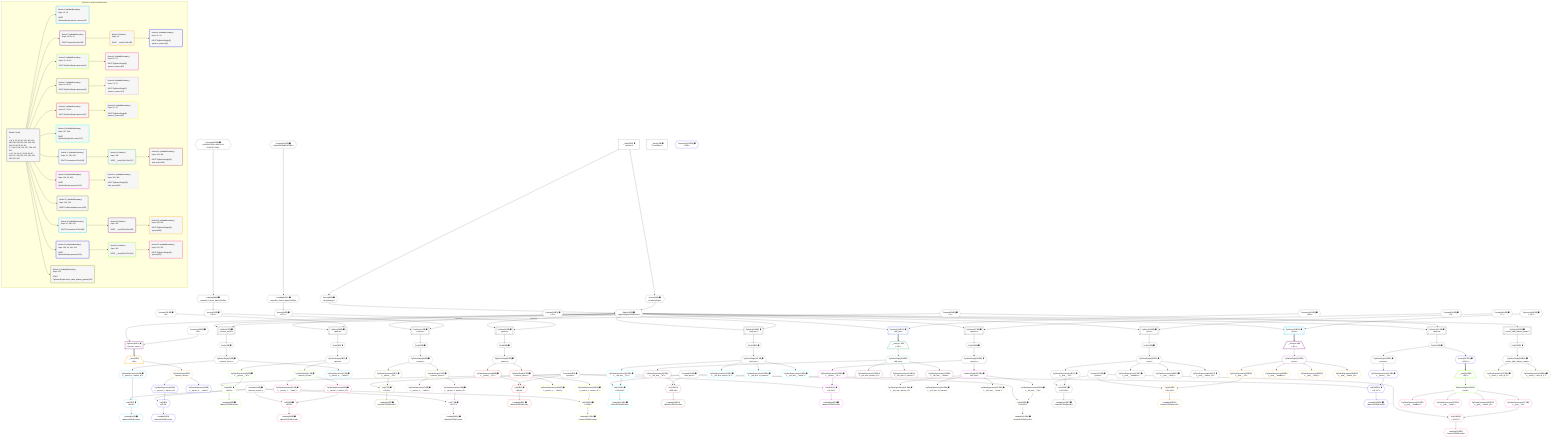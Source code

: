 %%{init: {'themeVariables': { 'fontSize': '12px'}}}%%
graph TD
    classDef path fill:#eee,stroke:#000,color:#000
    classDef plan fill:#fff,stroke-width:1px,color:#000
    classDef itemplan fill:#fff,stroke-width:2px,color:#000
    classDef unbatchedplan fill:#dff,stroke-width:1px,color:#000
    classDef sideeffectplan fill:#fcc,stroke-width:2px,color:#000
    classDef bucket fill:#f6f6f6,color:#000,stroke-width:2px,text-align:left


    %% plan dependencies
    PgSelect7[["PgSelect[7∈0] ➊<br />ᐸperson_secretᐳ"]]:::plan
    Object10{{"Object[10∈0] ➊<br />ᐸ{pgSettings,withPgClient}ᐳ"}}:::plan
    Constant238{{"Constant[238∈0] ➊<br />ᐸ3ᐳ"}}:::plan
    Object10 & Constant238 --> PgSelect7
    Access8{{"Access[8∈0] ➊<br />ᐸ2.pgSettingsᐳ"}}:::plan
    Access9{{"Access[9∈0] ➊<br />ᐸ2.withPgClientᐳ"}}:::plan
    Access8 & Access9 --> Object10
    PgSelect38[["PgSelect[38∈0] ➊<br />ᐸpersonᐳ"]]:::plan
    Constant239{{"Constant[239∈0] ➊<br />ᐸ1ᐳ"}}:::plan
    Object10 & Constant239 --> PgSelect38
    PgSelect61[["PgSelect[61∈0] ➊<br />ᐸpersonᐳ"]]:::plan
    Access59{{"Access[59∈0] ➊<br />ᐸ58.1ᐳ"}}:::plan
    Object10 -->|rejectNull| PgSelect61
    Access59 --> PgSelect61
    PgSelect84[["PgSelect[84∈0] ➊<br />ᐸpersonᐳ"]]:::plan
    Access82{{"Access[82∈0] ➊<br />ᐸ81.1ᐳ"}}:::plan
    Object10 -->|rejectNull| PgSelect84
    Access82 --> PgSelect84
    PgSelect104[["PgSelect[104∈0] ➊<br />ᐸleft_armᐳ"]]:::plan
    Constant242{{"Constant[242∈0] ➊<br />ᐸ42ᐳ"}}:::plan
    Object10 & Constant242 --> PgSelect104
    PgSelect137[["PgSelect[137∈0] ➊<br />ᐸpersonᐳ"]]:::plan
    Constant243{{"Constant[243∈0] ➊<br />ᐸ2ᐳ"}}:::plan
    Object10 & Constant243 --> PgSelect137
    PgSelect159[["PgSelect[159∈0] ➊<br />ᐸpostᐳ"]]:::plan
    Constant244{{"Constant[244∈0] ➊<br />ᐸ7ᐳ"}}:::plan
    Object10 & Constant244 --> PgSelect159
    PgSelect192[["PgSelect[192∈0] ➊<br />ᐸpersonᐳ"]]:::plan
    Object10 & Constant238 --> PgSelect192
    __Value2["__Value[2∈0] ➊<br />ᐸcontextᐳ"]:::plan
    __Value2 --> Access8
    __Value2 --> Access9
    First11{{"First[11∈0] ➊"}}:::plan
    PgSelect7 --> First11
    PgSelectSingle12{{"PgSelectSingle[12∈0] ➊<br />ᐸperson_secretᐳ"}}:::plan
    First11 --> PgSelectSingle12
    First40{{"First[40∈0] ➊"}}:::plan
    PgSelect38 --> First40
    PgSelectSingle41{{"PgSelectSingle[41∈0] ➊<br />ᐸpersonᐳ"}}:::plan
    First40 --> PgSelectSingle41
    Lambda58{{"Lambda[58∈0] ➊<br />ᐸspecifier_Person_base64JSONᐳ"}}:::plan
    Constant240{{"Constant[240∈0] ➊<br />ᐸ'fa4f3e13-456c-4a9e-8c1e-37a6e3177d0b'ᐳ"}}:::plan
    Constant240 --> Lambda58
    Lambda58 --> Access59
    First63{{"First[63∈0] ➊"}}:::plan
    PgSelect61 --> First63
    PgSelectSingle64{{"PgSelectSingle[64∈0] ➊<br />ᐸpersonᐳ"}}:::plan
    First63 --> PgSelectSingle64
    Lambda81{{"Lambda[81∈0] ➊<br />ᐸspecifier_Person_base64JSONᐳ"}}:::plan
    Constant241{{"Constant[241∈0] ➊<br />ᐸ'WyJwZW9wbGUiLDBd'ᐳ"}}:::plan
    Constant241 --> Lambda81
    Lambda81 --> Access82
    First86{{"First[86∈0] ➊"}}:::plan
    PgSelect84 --> First86
    PgSelectSingle87{{"PgSelectSingle[87∈0] ➊<br />ᐸpersonᐳ"}}:::plan
    First86 --> PgSelectSingle87
    First106{{"First[106∈0] ➊"}}:::plan
    PgSelect104 --> First106
    PgSelectSingle107{{"PgSelectSingle[107∈0] ➊<br />ᐸleft_armᐳ"}}:::plan
    First106 --> PgSelectSingle107
    First139{{"First[139∈0] ➊"}}:::plan
    PgSelect137 --> First139
    PgSelectSingle140{{"PgSelectSingle[140∈0] ➊<br />ᐸpersonᐳ"}}:::plan
    First139 --> PgSelectSingle140
    First161{{"First[161∈0] ➊"}}:::plan
    PgSelect159 --> First161
    PgSelectSingle162{{"PgSelectSingle[162∈0] ➊<br />ᐸpostᐳ"}}:::plan
    First161 --> PgSelectSingle162
    First194{{"First[194∈0] ➊"}}:::plan
    PgSelect192 --> First194
    PgSelectSingle195{{"PgSelectSingle[195∈0] ➊<br />ᐸpersonᐳ"}}:::plan
    First194 --> PgSelectSingle195
    PgSelect223[["PgSelect[223∈0] ➊<br />ᐸreturn_table_without_grantsᐳ"]]:::plan
    Object10 --> PgSelect223
    First225{{"First[225∈0] ➊"}}:::plan
    PgSelect223 --> First225
    PgSelectSingle226{{"PgSelectSingle[226∈0] ➊<br />ᐸreturn_table_without_grantsᐳ"}}:::plan
    First225 --> PgSelectSingle226
    __Value4["__Value[4∈0] ➊<br />ᐸrootValueᐳ"]:::plan
    Constant13{{"Constant[13∈0] ➊<br />ᐸ'person_secrets'ᐳ"}}:::plan
    Connection28{{"Connection[28∈0] ➊<br />ᐸ26ᐳ"}}:::plan
    Constant42{{"Constant[42∈0] ➊<br />ᐸ'people'ᐳ"}}:::plan
    Constant108{{"Constant[108∈0] ➊<br />ᐸ'left_arms'ᐳ"}}:::plan
    Connection125{{"Connection[125∈0] ➊<br />ᐸ123ᐳ"}}:::plan
    Constant163{{"Constant[163∈0] ➊<br />ᐸ'posts'ᐳ"}}:::plan
    Connection180{{"Connection[180∈0] ➊<br />ᐸ178ᐳ"}}:::plan
    List15{{"List[15∈1] ➊<br />ᐸ13,14ᐳ"}}:::plan
    PgClassExpression14{{"PgClassExpression[14∈1] ➊<br />ᐸ__person_s...person_id”ᐳ"}}:::plan
    Constant13 & PgClassExpression14 --> List15
    PgSelectSingle12 --> PgClassExpression14
    Lambda16{{"Lambda[16∈1] ➊<br />ᐸbase64JSONEncodeᐳ"}}:::plan
    List15 --> Lambda16
    PgClassExpression17{{"PgClassExpression[17∈1] ➊<br />ᐸ__person_s..._.”sekrit”ᐳ"}}:::plan
    PgSelectSingle12 --> PgClassExpression17
    PgSelect29[["PgSelect[29∈2] ➊<br />ᐸperson_secretᐳ"]]:::plan
    Object10 & Connection28 --> PgSelect29
    __Item30[/"__Item[30∈3]<br />ᐸ29ᐳ"\]:::itemplan
    PgSelect29 ==> __Item30
    PgSelectSingle31{{"PgSelectSingle[31∈3]<br />ᐸperson_secretᐳ"}}:::plan
    __Item30 --> PgSelectSingle31
    List34{{"List[34∈4]<br />ᐸ13,33ᐳ"}}:::plan
    PgClassExpression33{{"PgClassExpression[33∈4]<br />ᐸ__person_s...person_id”ᐳ"}}:::plan
    Constant13 & PgClassExpression33 --> List34
    PgSelectSingle31 --> PgClassExpression33
    Lambda35{{"Lambda[35∈4]<br />ᐸbase64JSONEncodeᐳ"}}:::plan
    List34 --> Lambda35
    PgClassExpression36{{"PgClassExpression[36∈4]<br />ᐸ__person_s..._.”sekrit”ᐳ"}}:::plan
    PgSelectSingle31 --> PgClassExpression36
    List44{{"List[44∈5] ➊<br />ᐸ42,43ᐳ"}}:::plan
    PgClassExpression43{{"PgClassExpression[43∈5] ➊<br />ᐸ__person__.”id”ᐳ"}}:::plan
    Constant42 & PgClassExpression43 --> List44
    PgSelectSingle41 --> PgClassExpression43
    Lambda45{{"Lambda[45∈5] ➊<br />ᐸbase64JSONEncodeᐳ"}}:::plan
    List44 --> Lambda45
    PgSelectSingle51{{"PgSelectSingle[51∈5] ➊<br />ᐸperson_secretᐳ"}}:::plan
    PgSelectSingle41 --> PgSelectSingle51
    List54{{"List[54∈6] ➊<br />ᐸ13,53ᐳ"}}:::plan
    PgClassExpression53{{"PgClassExpression[53∈6] ➊<br />ᐸ__person_s...person_id”ᐳ"}}:::plan
    Constant13 & PgClassExpression53 --> List54
    PgSelectSingle51 --> PgClassExpression53
    Lambda55{{"Lambda[55∈6] ➊<br />ᐸbase64JSONEncodeᐳ"}}:::plan
    List54 --> Lambda55
    PgClassExpression56{{"PgClassExpression[56∈6] ➊<br />ᐸ__person_s..._.”sekrit”ᐳ"}}:::plan
    PgSelectSingle51 --> PgClassExpression56
    List67{{"List[67∈7] ➊<br />ᐸ42,66ᐳ"}}:::plan
    PgClassExpression66{{"PgClassExpression[66∈7] ➊<br />ᐸ__person__.”id”ᐳ"}}:::plan
    Constant42 & PgClassExpression66 --> List67
    PgSelectSingle64 --> PgClassExpression66
    Lambda68{{"Lambda[68∈7] ➊<br />ᐸbase64JSONEncodeᐳ"}}:::plan
    List67 --> Lambda68
    PgSelectSingle74{{"PgSelectSingle[74∈7] ➊<br />ᐸperson_secretᐳ"}}:::plan
    PgSelectSingle64 --> PgSelectSingle74
    List77{{"List[77∈8] ➊<br />ᐸ13,76ᐳ"}}:::plan
    PgClassExpression76{{"PgClassExpression[76∈8] ➊<br />ᐸ__person_s...person_id”ᐳ"}}:::plan
    Constant13 & PgClassExpression76 --> List77
    PgSelectSingle74 --> PgClassExpression76
    Lambda78{{"Lambda[78∈8] ➊<br />ᐸbase64JSONEncodeᐳ"}}:::plan
    List77 --> Lambda78
    PgClassExpression79{{"PgClassExpression[79∈8] ➊<br />ᐸ__person_s..._.”sekrit”ᐳ"}}:::plan
    PgSelectSingle74 --> PgClassExpression79
    List90{{"List[90∈9] ➊<br />ᐸ42,89ᐳ"}}:::plan
    PgClassExpression89{{"PgClassExpression[89∈9] ➊<br />ᐸ__person__.”id”ᐳ"}}:::plan
    Constant42 & PgClassExpression89 --> List90
    PgSelectSingle87 --> PgClassExpression89
    Lambda91{{"Lambda[91∈9] ➊<br />ᐸbase64JSONEncodeᐳ"}}:::plan
    List90 --> Lambda91
    PgSelectSingle97{{"PgSelectSingle[97∈9] ➊<br />ᐸperson_secretᐳ"}}:::plan
    PgSelectSingle87 --> PgSelectSingle97
    List100{{"List[100∈10] ➊<br />ᐸ13,99ᐳ"}}:::plan
    PgClassExpression99{{"PgClassExpression[99∈10] ➊<br />ᐸ__person_s...person_id”ᐳ"}}:::plan
    Constant13 & PgClassExpression99 --> List100
    PgSelectSingle97 --> PgClassExpression99
    Lambda101{{"Lambda[101∈10] ➊<br />ᐸbase64JSONEncodeᐳ"}}:::plan
    List100 --> Lambda101
    PgClassExpression102{{"PgClassExpression[102∈10] ➊<br />ᐸ__person_s..._.”sekrit”ᐳ"}}:::plan
    PgSelectSingle97 --> PgClassExpression102
    List110{{"List[110∈11] ➊<br />ᐸ108,109ᐳ"}}:::plan
    PgClassExpression109{{"PgClassExpression[109∈11] ➊<br />ᐸ__left_arm__.”id”ᐳ"}}:::plan
    Constant108 & PgClassExpression109 --> List110
    PgSelectSingle107 --> PgClassExpression109
    Lambda111{{"Lambda[111∈11] ➊<br />ᐸbase64JSONEncodeᐳ"}}:::plan
    List110 --> Lambda111
    PgClassExpression112{{"PgClassExpression[112∈11] ➊<br />ᐸ__left_arm...person_id”ᐳ"}}:::plan
    PgSelectSingle107 --> PgClassExpression112
    PgClassExpression113{{"PgClassExpression[113∈11] ➊<br />ᐸ__left_arm...in_metres”ᐳ"}}:::plan
    PgSelectSingle107 --> PgClassExpression113
    PgClassExpression114{{"PgClassExpression[114∈11] ➊<br />ᐸ__left_arm__.”mood”ᐳ"}}:::plan
    PgSelectSingle107 --> PgClassExpression114
    PgSelect126[["PgSelect[126∈12] ➊<br />ᐸleft_armᐳ"]]:::plan
    Object10 & Connection125 --> PgSelect126
    __Item127[/"__Item[127∈13]<br />ᐸ126ᐳ"\]:::itemplan
    PgSelect126 ==> __Item127
    PgSelectSingle128{{"PgSelectSingle[128∈13]<br />ᐸleft_armᐳ"}}:::plan
    __Item127 --> PgSelectSingle128
    List131{{"List[131∈14]<br />ᐸ108,130ᐳ"}}:::plan
    PgClassExpression130{{"PgClassExpression[130∈14]<br />ᐸ__left_arm__.”id”ᐳ"}}:::plan
    Constant108 & PgClassExpression130 --> List131
    PgSelectSingle128 --> PgClassExpression130
    Lambda132{{"Lambda[132∈14]<br />ᐸbase64JSONEncodeᐳ"}}:::plan
    List131 --> Lambda132
    PgClassExpression133{{"PgClassExpression[133∈14]<br />ᐸ__left_arm...person_id”ᐳ"}}:::plan
    PgSelectSingle128 --> PgClassExpression133
    PgClassExpression134{{"PgClassExpression[134∈14]<br />ᐸ__left_arm...in_metres”ᐳ"}}:::plan
    PgSelectSingle128 --> PgClassExpression134
    PgClassExpression135{{"PgClassExpression[135∈14]<br />ᐸ__left_arm__.”mood”ᐳ"}}:::plan
    PgSelectSingle128 --> PgClassExpression135
    List143{{"List[143∈15] ➊<br />ᐸ42,142ᐳ"}}:::plan
    PgClassExpression142{{"PgClassExpression[142∈15] ➊<br />ᐸ__person__.”id”ᐳ"}}:::plan
    Constant42 & PgClassExpression142 --> List143
    PgSelectSingle140 --> PgClassExpression142
    Lambda144{{"Lambda[144∈15] ➊<br />ᐸbase64JSONEncodeᐳ"}}:::plan
    List143 --> Lambda144
    PgSelectSingle150{{"PgSelectSingle[150∈15] ➊<br />ᐸleft_armᐳ"}}:::plan
    PgSelectSingle140 --> PgSelectSingle150
    List153{{"List[153∈16] ➊<br />ᐸ108,152ᐳ"}}:::plan
    PgClassExpression152{{"PgClassExpression[152∈16] ➊<br />ᐸ__left_arm__.”id”ᐳ"}}:::plan
    Constant108 & PgClassExpression152 --> List153
    PgSelectSingle150 --> PgClassExpression152
    Lambda154{{"Lambda[154∈16] ➊<br />ᐸbase64JSONEncodeᐳ"}}:::plan
    List153 --> Lambda154
    PgClassExpression155{{"PgClassExpression[155∈16] ➊<br />ᐸ__left_arm...person_id”ᐳ"}}:::plan
    PgSelectSingle150 --> PgClassExpression155
    PgClassExpression156{{"PgClassExpression[156∈16] ➊<br />ᐸ__left_arm...in_metres”ᐳ"}}:::plan
    PgSelectSingle150 --> PgClassExpression156
    PgClassExpression157{{"PgClassExpression[157∈16] ➊<br />ᐸ__left_arm__.”mood”ᐳ"}}:::plan
    PgSelectSingle150 --> PgClassExpression157
    List165{{"List[165∈17] ➊<br />ᐸ163,164ᐳ"}}:::plan
    PgClassExpression164{{"PgClassExpression[164∈17] ➊<br />ᐸ__post__.”id”ᐳ"}}:::plan
    Constant163 & PgClassExpression164 --> List165
    PgSelectSingle162 --> PgClassExpression164
    Lambda166{{"Lambda[166∈17] ➊<br />ᐸbase64JSONEncodeᐳ"}}:::plan
    List165 --> Lambda166
    PgClassExpression167{{"PgClassExpression[167∈17] ➊<br />ᐸ__post__.”headline”ᐳ"}}:::plan
    PgSelectSingle162 --> PgClassExpression167
    PgClassExpression168{{"PgClassExpression[168∈17] ➊<br />ᐸ__post__.”body”ᐳ"}}:::plan
    PgSelectSingle162 --> PgClassExpression168
    PgClassExpression169{{"PgClassExpression[169∈17] ➊<br />ᐸ__post__.”author_id”ᐳ"}}:::plan
    PgSelectSingle162 --> PgClassExpression169
    PgSelect181[["PgSelect[181∈18] ➊<br />ᐸpostᐳ"]]:::plan
    Object10 & Connection180 --> PgSelect181
    __Item182[/"__Item[182∈19]<br />ᐸ181ᐳ"\]:::itemplan
    PgSelect181 ==> __Item182
    PgSelectSingle183{{"PgSelectSingle[183∈19]<br />ᐸpostᐳ"}}:::plan
    __Item182 --> PgSelectSingle183
    List186{{"List[186∈20]<br />ᐸ163,185ᐳ"}}:::plan
    PgClassExpression185{{"PgClassExpression[185∈20]<br />ᐸ__post__.”id”ᐳ"}}:::plan
    Constant163 & PgClassExpression185 --> List186
    PgSelectSingle183 --> PgClassExpression185
    Lambda187{{"Lambda[187∈20]<br />ᐸbase64JSONEncodeᐳ"}}:::plan
    List186 --> Lambda187
    PgClassExpression188{{"PgClassExpression[188∈20]<br />ᐸ__post__.”headline”ᐳ"}}:::plan
    PgSelectSingle183 --> PgClassExpression188
    PgClassExpression189{{"PgClassExpression[189∈20]<br />ᐸ__post__.”body”ᐳ"}}:::plan
    PgSelectSingle183 --> PgClassExpression189
    PgClassExpression190{{"PgClassExpression[190∈20]<br />ᐸ__post__.”author_id”ᐳ"}}:::plan
    PgSelectSingle183 --> PgClassExpression190
    List198{{"List[198∈21] ➊<br />ᐸ42,197ᐳ"}}:::plan
    PgClassExpression197{{"PgClassExpression[197∈21] ➊<br />ᐸ__person__.”id”ᐳ"}}:::plan
    Constant42 & PgClassExpression197 --> List198
    PgSelectSingle195 --> PgClassExpression197
    Lambda199{{"Lambda[199∈21] ➊<br />ᐸbase64JSONEncodeᐳ"}}:::plan
    List198 --> Lambda199
    Access237{{"Access[237∈21] ➊<br />ᐸ194.0ᐳ"}}:::plan
    First194 --> Access237
    Connection212{{"Connection[212∈21] ➊<br />ᐸ208ᐳ"}}:::plan
    __Item214[/"__Item[214∈22]<br />ᐸ237ᐳ"\]:::itemplan
    Access237 ==> __Item214
    PgSelectSingle215{{"PgSelectSingle[215∈22]<br />ᐸpostᐳ"}}:::plan
    __Item214 --> PgSelectSingle215
    List218{{"List[218∈23]<br />ᐸ163,217ᐳ"}}:::plan
    PgClassExpression217{{"PgClassExpression[217∈23]<br />ᐸ__post__.”id”ᐳ"}}:::plan
    Constant163 & PgClassExpression217 --> List218
    PgSelectSingle215 --> PgClassExpression217
    Lambda219{{"Lambda[219∈23]<br />ᐸbase64JSONEncodeᐳ"}}:::plan
    List218 --> Lambda219
    PgClassExpression220{{"PgClassExpression[220∈23]<br />ᐸ__post__.”headline”ᐳ"}}:::plan
    PgSelectSingle215 --> PgClassExpression220
    PgClassExpression221{{"PgClassExpression[221∈23]<br />ᐸ__post__.”body”ᐳ"}}:::plan
    PgSelectSingle215 --> PgClassExpression221
    PgClassExpression222{{"PgClassExpression[222∈23]<br />ᐸ__post__.”author_id”ᐳ"}}:::plan
    PgSelectSingle215 --> PgClassExpression222
    PgClassExpression227{{"PgClassExpression[227∈24] ➊<br />ᐸ__return_t...rson_id_1”ᐳ"}}:::plan
    PgSelectSingle226 --> PgClassExpression227
    PgClassExpression228{{"PgClassExpression[228∈24] ➊<br />ᐸ__return_t...rson_id_2”ᐳ"}}:::plan
    PgSelectSingle226 --> PgClassExpression228

    %% define steps

    subgraph "Buckets for queries/v4/rbac.basic"
    Bucket0("Bucket 0 (root)<br /><br />1: <br />ᐳ: 8, 9, 13, 28, 42, 108, 125, 163, 180, 238, 239, 240, 241, 242, 243, 244, 10, 58, 59, 81, 82<br />2: 7, 38, 61, 84, 104, 137, 159, 192, 223<br />ᐳ: 11, 12, 40, 41, 63, 64, 86, 87, 106, 107, 139, 140, 161, 162, 194, 195, 225, 226"):::bucket
    classDef bucket0 stroke:#696969
    class Bucket0,__Value2,__Value4,PgSelect7,Access8,Access9,Object10,First11,PgSelectSingle12,Constant13,Connection28,PgSelect38,First40,PgSelectSingle41,Constant42,Lambda58,Access59,PgSelect61,First63,PgSelectSingle64,Lambda81,Access82,PgSelect84,First86,PgSelectSingle87,PgSelect104,First106,PgSelectSingle107,Constant108,Connection125,PgSelect137,First139,PgSelectSingle140,PgSelect159,First161,PgSelectSingle162,Constant163,Connection180,PgSelect192,First194,PgSelectSingle195,PgSelect223,First225,PgSelectSingle226,Constant238,Constant239,Constant240,Constant241,Constant242,Constant243,Constant244 bucket0
    Bucket1("Bucket 1 (nullableBoundary)<br />Deps: 12, 13<br /><br />ROOT PgSelectSingleᐸperson_secretᐳ[12]"):::bucket
    classDef bucket1 stroke:#00bfff
    class Bucket1,PgClassExpression14,List15,Lambda16,PgClassExpression17 bucket1
    Bucket2("Bucket 2 (nullableBoundary)<br />Deps: 10, 28, 13<br /><br />ROOT Connectionᐸ26ᐳ[28]"):::bucket
    classDef bucket2 stroke:#7f007f
    class Bucket2,PgSelect29 bucket2
    Bucket3("Bucket 3 (listItem)<br />Deps: 13<br /><br />ROOT __Item{3}ᐸ29ᐳ[30]"):::bucket
    classDef bucket3 stroke:#ffa500
    class Bucket3,__Item30,PgSelectSingle31 bucket3
    Bucket4("Bucket 4 (nullableBoundary)<br />Deps: 31, 13<br /><br />ROOT PgSelectSingle{3}ᐸperson_secretᐳ[31]"):::bucket
    classDef bucket4 stroke:#0000ff
    class Bucket4,PgClassExpression33,List34,Lambda35,PgClassExpression36 bucket4
    Bucket5("Bucket 5 (nullableBoundary)<br />Deps: 41, 42, 13<br /><br />ROOT PgSelectSingleᐸpersonᐳ[41]"):::bucket
    classDef bucket5 stroke:#7fff00
    class Bucket5,PgClassExpression43,List44,Lambda45,PgSelectSingle51 bucket5
    Bucket6("Bucket 6 (nullableBoundary)<br />Deps: 51, 13<br /><br />ROOT PgSelectSingle{5}ᐸperson_secretᐳ[51]"):::bucket
    classDef bucket6 stroke:#ff1493
    class Bucket6,PgClassExpression53,List54,Lambda55,PgClassExpression56 bucket6
    Bucket7("Bucket 7 (nullableBoundary)<br />Deps: 64, 42, 13<br /><br />ROOT PgSelectSingleᐸpersonᐳ[64]"):::bucket
    classDef bucket7 stroke:#808000
    class Bucket7,PgClassExpression66,List67,Lambda68,PgSelectSingle74 bucket7
    Bucket8("Bucket 8 (nullableBoundary)<br />Deps: 74, 13<br /><br />ROOT PgSelectSingle{7}ᐸperson_secretᐳ[74]"):::bucket
    classDef bucket8 stroke:#dda0dd
    class Bucket8,PgClassExpression76,List77,Lambda78,PgClassExpression79 bucket8
    Bucket9("Bucket 9 (nullableBoundary)<br />Deps: 87, 42, 13<br /><br />ROOT PgSelectSingleᐸpersonᐳ[87]"):::bucket
    classDef bucket9 stroke:#ff0000
    class Bucket9,PgClassExpression89,List90,Lambda91,PgSelectSingle97 bucket9
    Bucket10("Bucket 10 (nullableBoundary)<br />Deps: 97, 13<br /><br />ROOT PgSelectSingle{9}ᐸperson_secretᐳ[97]"):::bucket
    classDef bucket10 stroke:#ffff00
    class Bucket10,PgClassExpression99,List100,Lambda101,PgClassExpression102 bucket10
    Bucket11("Bucket 11 (nullableBoundary)<br />Deps: 107, 108<br /><br />ROOT PgSelectSingleᐸleft_armᐳ[107]"):::bucket
    classDef bucket11 stroke:#00ffff
    class Bucket11,PgClassExpression109,List110,Lambda111,PgClassExpression112,PgClassExpression113,PgClassExpression114 bucket11
    Bucket12("Bucket 12 (nullableBoundary)<br />Deps: 10, 125, 108<br /><br />ROOT Connectionᐸ123ᐳ[125]"):::bucket
    classDef bucket12 stroke:#4169e1
    class Bucket12,PgSelect126 bucket12
    Bucket13("Bucket 13 (listItem)<br />Deps: 108<br /><br />ROOT __Item{13}ᐸ126ᐳ[127]"):::bucket
    classDef bucket13 stroke:#3cb371
    class Bucket13,__Item127,PgSelectSingle128 bucket13
    Bucket14("Bucket 14 (nullableBoundary)<br />Deps: 128, 108<br /><br />ROOT PgSelectSingle{13}ᐸleft_armᐳ[128]"):::bucket
    classDef bucket14 stroke:#a52a2a
    class Bucket14,PgClassExpression130,List131,Lambda132,PgClassExpression133,PgClassExpression134,PgClassExpression135 bucket14
    Bucket15("Bucket 15 (nullableBoundary)<br />Deps: 140, 42, 108<br /><br />ROOT PgSelectSingleᐸpersonᐳ[140]"):::bucket
    classDef bucket15 stroke:#ff00ff
    class Bucket15,PgClassExpression142,List143,Lambda144,PgSelectSingle150 bucket15
    Bucket16("Bucket 16 (nullableBoundary)<br />Deps: 150, 108<br /><br />ROOT PgSelectSingle{15}ᐸleft_armᐳ[150]"):::bucket
    classDef bucket16 stroke:#f5deb3
    class Bucket16,PgClassExpression152,List153,Lambda154,PgClassExpression155,PgClassExpression156,PgClassExpression157 bucket16
    Bucket17("Bucket 17 (nullableBoundary)<br />Deps: 162, 163<br /><br />ROOT PgSelectSingleᐸpostᐳ[162]"):::bucket
    classDef bucket17 stroke:#696969
    class Bucket17,PgClassExpression164,List165,Lambda166,PgClassExpression167,PgClassExpression168,PgClassExpression169 bucket17
    Bucket18("Bucket 18 (nullableBoundary)<br />Deps: 10, 180, 163<br /><br />ROOT Connectionᐸ178ᐳ[180]"):::bucket
    classDef bucket18 stroke:#00bfff
    class Bucket18,PgSelect181 bucket18
    Bucket19("Bucket 19 (listItem)<br />Deps: 163<br /><br />ROOT __Item{19}ᐸ181ᐳ[182]"):::bucket
    classDef bucket19 stroke:#7f007f
    class Bucket19,__Item182,PgSelectSingle183 bucket19
    Bucket20("Bucket 20 (nullableBoundary)<br />Deps: 183, 163<br /><br />ROOT PgSelectSingle{19}ᐸpostᐳ[183]"):::bucket
    classDef bucket20 stroke:#ffa500
    class Bucket20,PgClassExpression185,List186,Lambda187,PgClassExpression188,PgClassExpression189,PgClassExpression190 bucket20
    Bucket21("Bucket 21 (nullableBoundary)<br />Deps: 195, 42, 194, 163<br /><br />ROOT PgSelectSingleᐸpersonᐳ[195]"):::bucket
    classDef bucket21 stroke:#0000ff
    class Bucket21,PgClassExpression197,List198,Lambda199,Connection212,Access237 bucket21
    Bucket22("Bucket 22 (listItem)<br />Deps: 163<br /><br />ROOT __Item{22}ᐸ237ᐳ[214]"):::bucket
    classDef bucket22 stroke:#7fff00
    class Bucket22,__Item214,PgSelectSingle215 bucket22
    Bucket23("Bucket 23 (nullableBoundary)<br />Deps: 215, 163<br /><br />ROOT PgSelectSingle{22}ᐸpostᐳ[215]"):::bucket
    classDef bucket23 stroke:#ff1493
    class Bucket23,PgClassExpression217,List218,Lambda219,PgClassExpression220,PgClassExpression221,PgClassExpression222 bucket23
    Bucket24("Bucket 24 (nullableBoundary)<br />Deps: 226<br /><br />ROOT PgSelectSingleᐸreturn_table_without_grantsᐳ[226]"):::bucket
    classDef bucket24 stroke:#808000
    class Bucket24,PgClassExpression227,PgClassExpression228 bucket24
    Bucket0 --> Bucket1 & Bucket2 & Bucket5 & Bucket7 & Bucket9 & Bucket11 & Bucket12 & Bucket15 & Bucket17 & Bucket18 & Bucket21 & Bucket24
    Bucket2 --> Bucket3
    Bucket3 --> Bucket4
    Bucket5 --> Bucket6
    Bucket7 --> Bucket8
    Bucket9 --> Bucket10
    Bucket12 --> Bucket13
    Bucket13 --> Bucket14
    Bucket15 --> Bucket16
    Bucket18 --> Bucket19
    Bucket19 --> Bucket20
    Bucket21 --> Bucket22
    Bucket22 --> Bucket23
    end